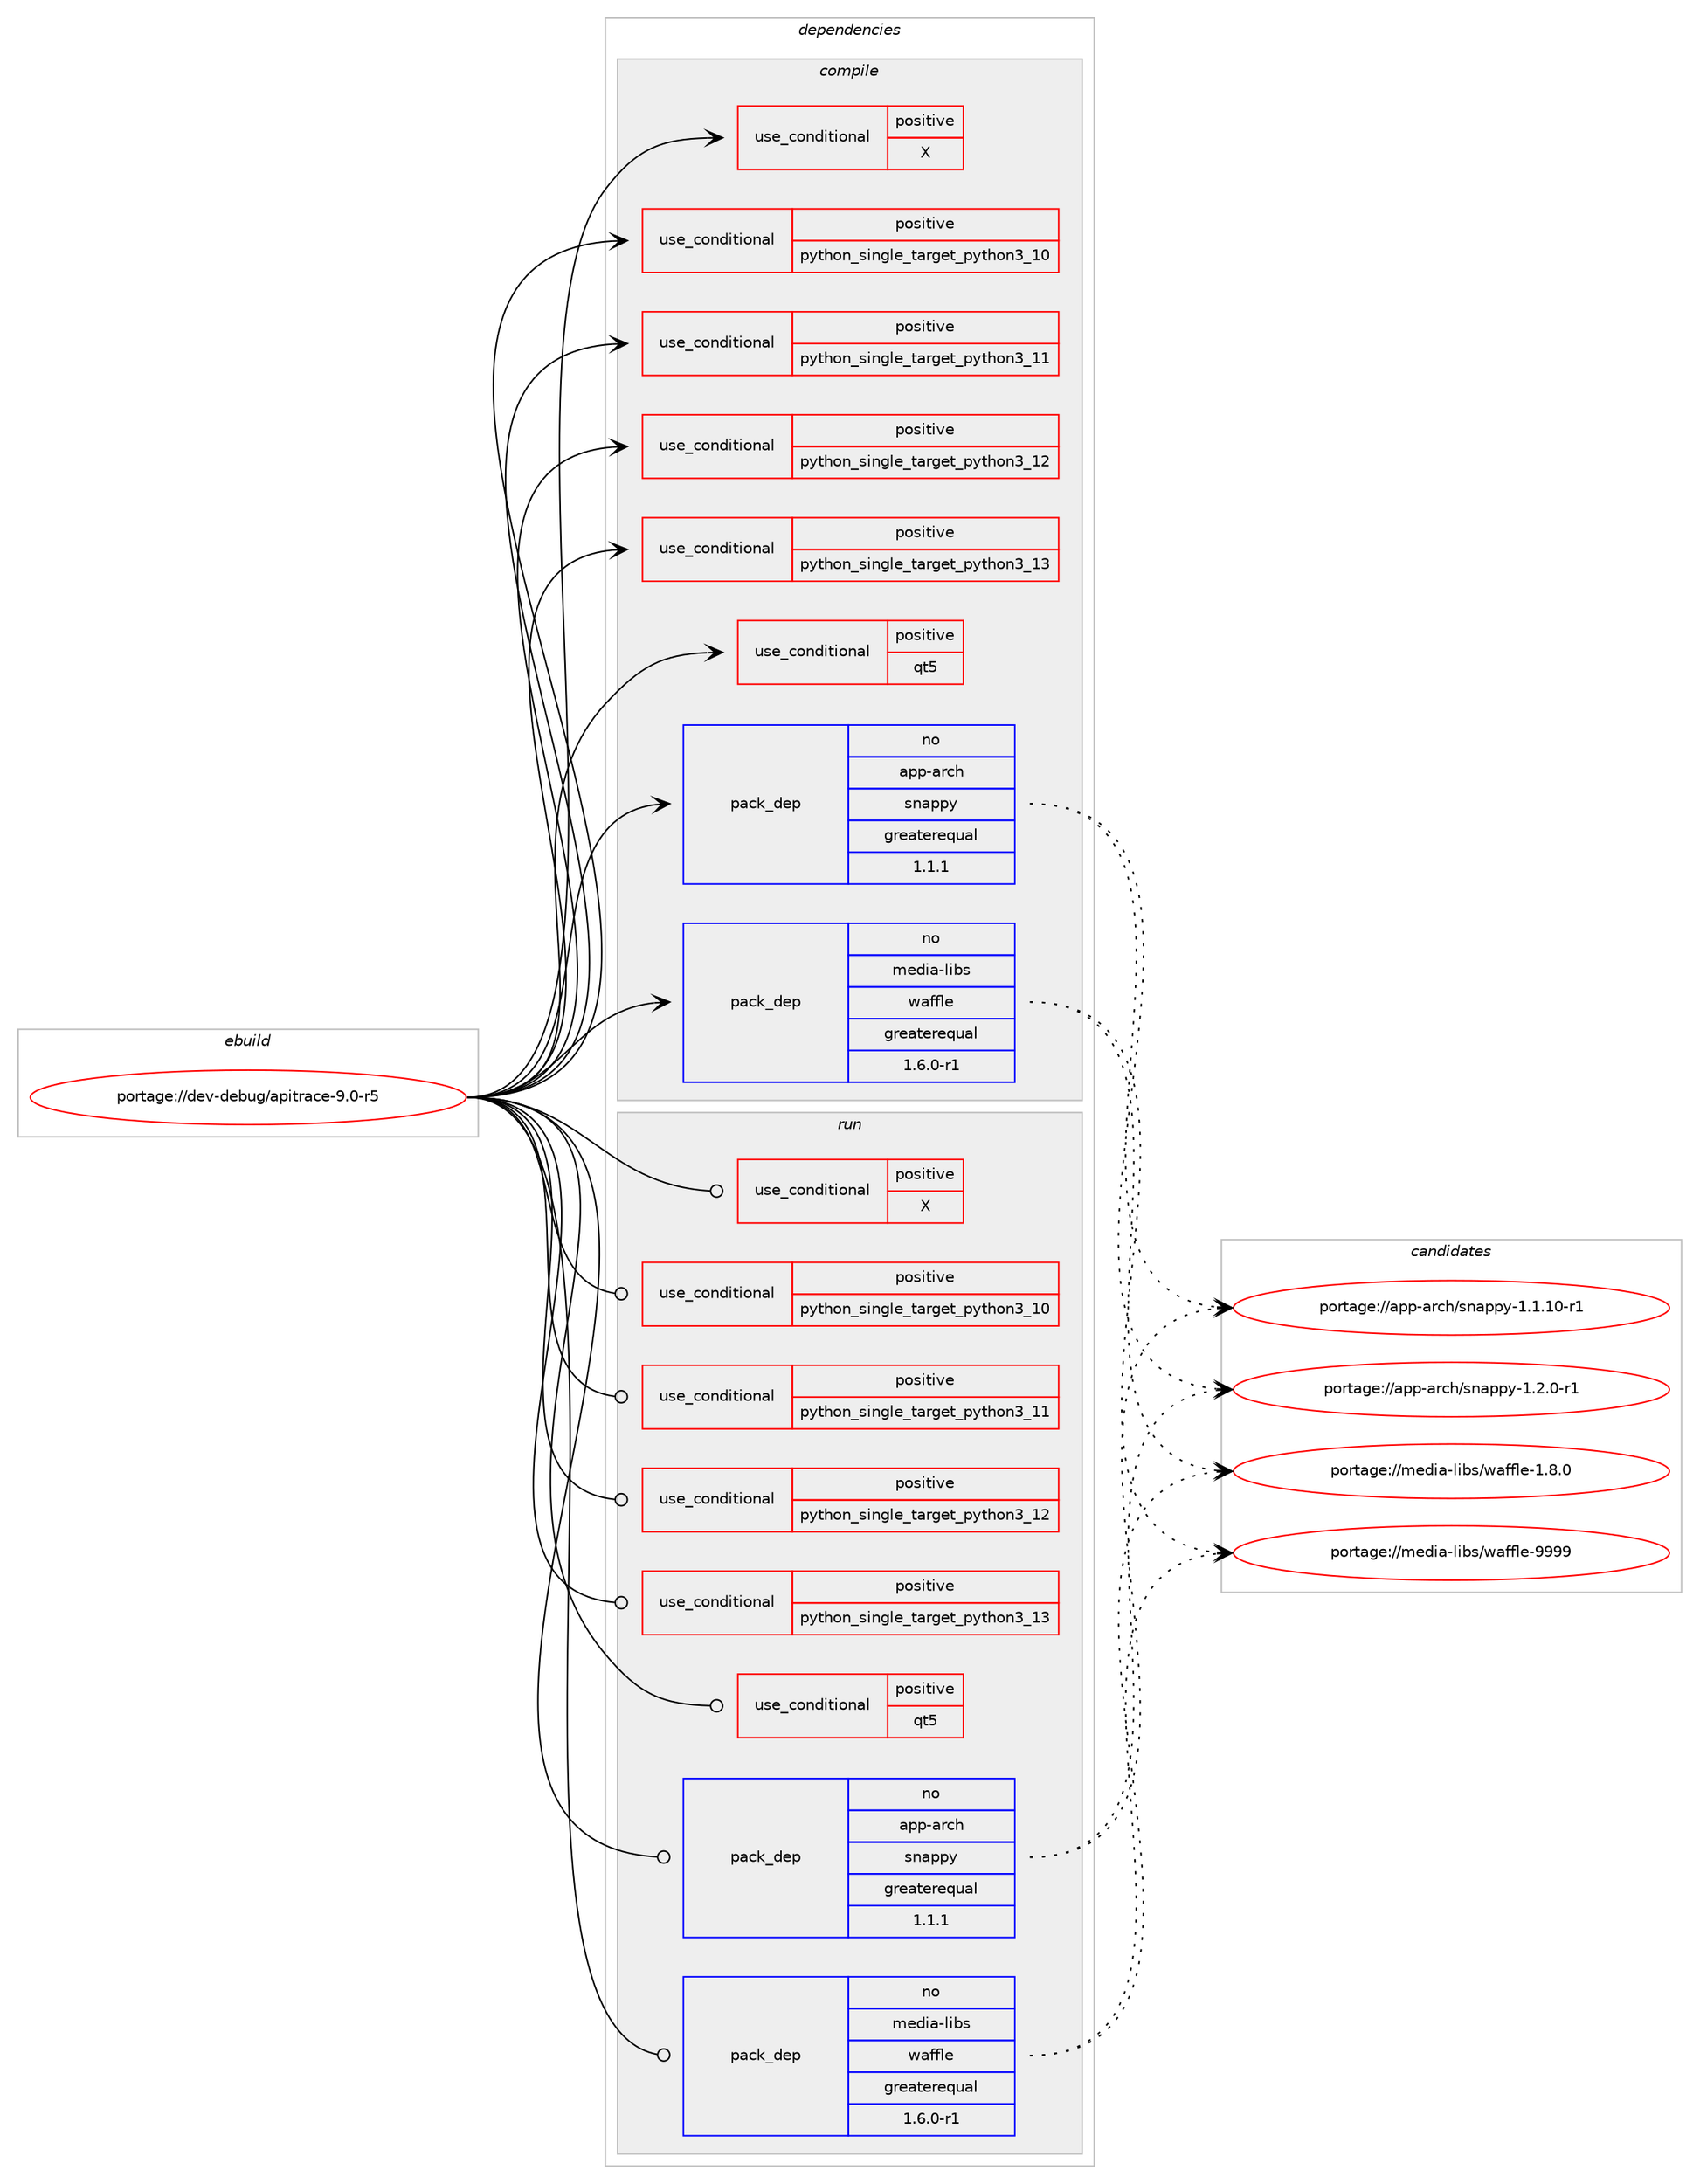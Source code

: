 digraph prolog {

# *************
# Graph options
# *************

newrank=true;
concentrate=true;
compound=true;
graph [rankdir=LR,fontname=Helvetica,fontsize=10,ranksep=1.5];#, ranksep=2.5, nodesep=0.2];
edge  [arrowhead=vee];
node  [fontname=Helvetica,fontsize=10];

# **********
# The ebuild
# **********

subgraph cluster_leftcol {
color=gray;
rank=same;
label=<<i>ebuild</i>>;
id [label="portage://dev-debug/apitrace-9.0-r5", color=red, width=4, href="../dev-debug/apitrace-9.0-r5.svg"];
}

# ****************
# The dependencies
# ****************

subgraph cluster_midcol {
color=gray;
label=<<i>dependencies</i>>;
subgraph cluster_compile {
fillcolor="#eeeeee";
style=filled;
label=<<i>compile</i>>;
subgraph cond18379 {
dependency32367 [label=<<TABLE BORDER="0" CELLBORDER="1" CELLSPACING="0" CELLPADDING="4"><TR><TD ROWSPAN="3" CELLPADDING="10">use_conditional</TD></TR><TR><TD>positive</TD></TR><TR><TD>X</TD></TR></TABLE>>, shape=none, color=red];
# *** BEGIN UNKNOWN DEPENDENCY TYPE (TODO) ***
# dependency32367 -> package_dependency(portage://dev-debug/apitrace-9.0-r5,install,no,x11-libs,libX11,none,[,,],[],[])
# *** END UNKNOWN DEPENDENCY TYPE (TODO) ***

}
id:e -> dependency32367:w [weight=20,style="solid",arrowhead="vee"];
subgraph cond18380 {
dependency32368 [label=<<TABLE BORDER="0" CELLBORDER="1" CELLSPACING="0" CELLPADDING="4"><TR><TD ROWSPAN="3" CELLPADDING="10">use_conditional</TD></TR><TR><TD>positive</TD></TR><TR><TD>python_single_target_python3_10</TD></TR></TABLE>>, shape=none, color=red];
# *** BEGIN UNKNOWN DEPENDENCY TYPE (TODO) ***
# dependency32368 -> package_dependency(portage://dev-debug/apitrace-9.0-r5,install,no,dev-lang,python,none,[,,],[slot(3.10)],[])
# *** END UNKNOWN DEPENDENCY TYPE (TODO) ***

}
id:e -> dependency32368:w [weight=20,style="solid",arrowhead="vee"];
subgraph cond18381 {
dependency32369 [label=<<TABLE BORDER="0" CELLBORDER="1" CELLSPACING="0" CELLPADDING="4"><TR><TD ROWSPAN="3" CELLPADDING="10">use_conditional</TD></TR><TR><TD>positive</TD></TR><TR><TD>python_single_target_python3_11</TD></TR></TABLE>>, shape=none, color=red];
# *** BEGIN UNKNOWN DEPENDENCY TYPE (TODO) ***
# dependency32369 -> package_dependency(portage://dev-debug/apitrace-9.0-r5,install,no,dev-lang,python,none,[,,],[slot(3.11)],[])
# *** END UNKNOWN DEPENDENCY TYPE (TODO) ***

}
id:e -> dependency32369:w [weight=20,style="solid",arrowhead="vee"];
subgraph cond18382 {
dependency32370 [label=<<TABLE BORDER="0" CELLBORDER="1" CELLSPACING="0" CELLPADDING="4"><TR><TD ROWSPAN="3" CELLPADDING="10">use_conditional</TD></TR><TR><TD>positive</TD></TR><TR><TD>python_single_target_python3_12</TD></TR></TABLE>>, shape=none, color=red];
# *** BEGIN UNKNOWN DEPENDENCY TYPE (TODO) ***
# dependency32370 -> package_dependency(portage://dev-debug/apitrace-9.0-r5,install,no,dev-lang,python,none,[,,],[slot(3.12)],[])
# *** END UNKNOWN DEPENDENCY TYPE (TODO) ***

}
id:e -> dependency32370:w [weight=20,style="solid",arrowhead="vee"];
subgraph cond18383 {
dependency32371 [label=<<TABLE BORDER="0" CELLBORDER="1" CELLSPACING="0" CELLPADDING="4"><TR><TD ROWSPAN="3" CELLPADDING="10">use_conditional</TD></TR><TR><TD>positive</TD></TR><TR><TD>python_single_target_python3_13</TD></TR></TABLE>>, shape=none, color=red];
# *** BEGIN UNKNOWN DEPENDENCY TYPE (TODO) ***
# dependency32371 -> package_dependency(portage://dev-debug/apitrace-9.0-r5,install,no,dev-lang,python,none,[,,],[slot(3.13)],[])
# *** END UNKNOWN DEPENDENCY TYPE (TODO) ***

}
id:e -> dependency32371:w [weight=20,style="solid",arrowhead="vee"];
subgraph cond18384 {
dependency32372 [label=<<TABLE BORDER="0" CELLBORDER="1" CELLSPACING="0" CELLPADDING="4"><TR><TD ROWSPAN="3" CELLPADDING="10">use_conditional</TD></TR><TR><TD>positive</TD></TR><TR><TD>qt5</TD></TR></TABLE>>, shape=none, color=red];
# *** BEGIN UNKNOWN DEPENDENCY TYPE (TODO) ***
# dependency32372 -> package_dependency(portage://dev-debug/apitrace-9.0-r5,install,no,dev-qt,qtcore,none,[,,],[slot(5)],[])
# *** END UNKNOWN DEPENDENCY TYPE (TODO) ***

# *** BEGIN UNKNOWN DEPENDENCY TYPE (TODO) ***
# dependency32372 -> package_dependency(portage://dev-debug/apitrace-9.0-r5,install,no,dev-qt,qtgui,none,[,,],[slot(5)],[use(disable(gles2-only),none)])
# *** END UNKNOWN DEPENDENCY TYPE (TODO) ***

# *** BEGIN UNKNOWN DEPENDENCY TYPE (TODO) ***
# dependency32372 -> package_dependency(portage://dev-debug/apitrace-9.0-r5,install,no,dev-qt,qtnetwork,none,[,,],[slot(5)],[])
# *** END UNKNOWN DEPENDENCY TYPE (TODO) ***

# *** BEGIN UNKNOWN DEPENDENCY TYPE (TODO) ***
# dependency32372 -> package_dependency(portage://dev-debug/apitrace-9.0-r5,install,no,dev-qt,qtwidgets,none,[,,],[slot(5)],[use(disable(gles2-only),none)])
# *** END UNKNOWN DEPENDENCY TYPE (TODO) ***

}
id:e -> dependency32372:w [weight=20,style="solid",arrowhead="vee"];
# *** BEGIN UNKNOWN DEPENDENCY TYPE (TODO) ***
# id -> package_dependency(portage://dev-debug/apitrace-9.0-r5,install,no,app-arch,brotli,none,[,,],any_same_slot,[use(optenable(abi_x86_32),negative),use(optenable(abi_x86_64),negative),use(optenable(abi_x86_x32),negative),use(optenable(abi_mips_n32),negative),use(optenable(abi_mips_n64),negative),use(optenable(abi_mips_o32),negative),use(optenable(abi_s390_32),negative),use(optenable(abi_s390_64),negative)])
# *** END UNKNOWN DEPENDENCY TYPE (TODO) ***

subgraph pack13069 {
dependency32373 [label=<<TABLE BORDER="0" CELLBORDER="1" CELLSPACING="0" CELLPADDING="4" WIDTH="220"><TR><TD ROWSPAN="6" CELLPADDING="30">pack_dep</TD></TR><TR><TD WIDTH="110">no</TD></TR><TR><TD>app-arch</TD></TR><TR><TD>snappy</TD></TR><TR><TD>greaterequal</TD></TR><TR><TD>1.1.1</TD></TR></TABLE>>, shape=none, color=blue];
}
id:e -> dependency32373:w [weight=20,style="solid",arrowhead="vee"];
# *** BEGIN UNKNOWN DEPENDENCY TYPE (TODO) ***
# id -> package_dependency(portage://dev-debug/apitrace-9.0-r5,install,no,media-libs,libglvnd,none,[,,],[],[use(optenable(X),none),use(optenable(abi_x86_32),negative),use(optenable(abi_x86_64),negative),use(optenable(abi_x86_x32),negative),use(optenable(abi_mips_n32),negative),use(optenable(abi_mips_n64),negative),use(optenable(abi_mips_o32),negative),use(optenable(abi_s390_32),negative),use(optenable(abi_s390_64),negative)])
# *** END UNKNOWN DEPENDENCY TYPE (TODO) ***

# *** BEGIN UNKNOWN DEPENDENCY TYPE (TODO) ***
# id -> package_dependency(portage://dev-debug/apitrace-9.0-r5,install,no,media-libs,libpng,none,[,,],[slot(0),equal],[])
# *** END UNKNOWN DEPENDENCY TYPE (TODO) ***

subgraph pack13070 {
dependency32374 [label=<<TABLE BORDER="0" CELLBORDER="1" CELLSPACING="0" CELLPADDING="4" WIDTH="220"><TR><TD ROWSPAN="6" CELLPADDING="30">pack_dep</TD></TR><TR><TD WIDTH="110">no</TD></TR><TR><TD>media-libs</TD></TR><TR><TD>waffle</TD></TR><TR><TD>greaterequal</TD></TR><TR><TD>1.6.0-r1</TD></TR></TABLE>>, shape=none, color=blue];
}
id:e -> dependency32374:w [weight=20,style="solid",arrowhead="vee"];
# *** BEGIN UNKNOWN DEPENDENCY TYPE (TODO) ***
# id -> package_dependency(portage://dev-debug/apitrace-9.0-r5,install,no,sys-libs,zlib,none,[,,],[],[use(optenable(abi_x86_32),negative),use(optenable(abi_x86_64),negative),use(optenable(abi_x86_x32),negative),use(optenable(abi_mips_n32),negative),use(optenable(abi_mips_n64),negative),use(optenable(abi_mips_o32),negative),use(optenable(abi_s390_32),negative),use(optenable(abi_s390_64),negative)])
# *** END UNKNOWN DEPENDENCY TYPE (TODO) ***

# *** BEGIN UNKNOWN DEPENDENCY TYPE (TODO) ***
# id -> package_dependency(portage://dev-debug/apitrace-9.0-r5,install,no,sys-process,procps,none,[,,],any_same_slot,[use(optenable(abi_x86_32),negative),use(optenable(abi_x86_64),negative),use(optenable(abi_x86_x32),negative),use(optenable(abi_mips_n32),negative),use(optenable(abi_mips_n64),negative),use(optenable(abi_mips_o32),negative),use(optenable(abi_s390_32),negative),use(optenable(abi_s390_64),negative)])
# *** END UNKNOWN DEPENDENCY TYPE (TODO) ***

}
subgraph cluster_compileandrun {
fillcolor="#eeeeee";
style=filled;
label=<<i>compile and run</i>>;
}
subgraph cluster_run {
fillcolor="#eeeeee";
style=filled;
label=<<i>run</i>>;
subgraph cond18385 {
dependency32375 [label=<<TABLE BORDER="0" CELLBORDER="1" CELLSPACING="0" CELLPADDING="4"><TR><TD ROWSPAN="3" CELLPADDING="10">use_conditional</TD></TR><TR><TD>positive</TD></TR><TR><TD>X</TD></TR></TABLE>>, shape=none, color=red];
# *** BEGIN UNKNOWN DEPENDENCY TYPE (TODO) ***
# dependency32375 -> package_dependency(portage://dev-debug/apitrace-9.0-r5,run,no,x11-libs,libX11,none,[,,],[],[])
# *** END UNKNOWN DEPENDENCY TYPE (TODO) ***

}
id:e -> dependency32375:w [weight=20,style="solid",arrowhead="odot"];
subgraph cond18386 {
dependency32376 [label=<<TABLE BORDER="0" CELLBORDER="1" CELLSPACING="0" CELLPADDING="4"><TR><TD ROWSPAN="3" CELLPADDING="10">use_conditional</TD></TR><TR><TD>positive</TD></TR><TR><TD>python_single_target_python3_10</TD></TR></TABLE>>, shape=none, color=red];
# *** BEGIN UNKNOWN DEPENDENCY TYPE (TODO) ***
# dependency32376 -> package_dependency(portage://dev-debug/apitrace-9.0-r5,run,no,dev-lang,python,none,[,,],[slot(3.10)],[])
# *** END UNKNOWN DEPENDENCY TYPE (TODO) ***

}
id:e -> dependency32376:w [weight=20,style="solid",arrowhead="odot"];
subgraph cond18387 {
dependency32377 [label=<<TABLE BORDER="0" CELLBORDER="1" CELLSPACING="0" CELLPADDING="4"><TR><TD ROWSPAN="3" CELLPADDING="10">use_conditional</TD></TR><TR><TD>positive</TD></TR><TR><TD>python_single_target_python3_11</TD></TR></TABLE>>, shape=none, color=red];
# *** BEGIN UNKNOWN DEPENDENCY TYPE (TODO) ***
# dependency32377 -> package_dependency(portage://dev-debug/apitrace-9.0-r5,run,no,dev-lang,python,none,[,,],[slot(3.11)],[])
# *** END UNKNOWN DEPENDENCY TYPE (TODO) ***

}
id:e -> dependency32377:w [weight=20,style="solid",arrowhead="odot"];
subgraph cond18388 {
dependency32378 [label=<<TABLE BORDER="0" CELLBORDER="1" CELLSPACING="0" CELLPADDING="4"><TR><TD ROWSPAN="3" CELLPADDING="10">use_conditional</TD></TR><TR><TD>positive</TD></TR><TR><TD>python_single_target_python3_12</TD></TR></TABLE>>, shape=none, color=red];
# *** BEGIN UNKNOWN DEPENDENCY TYPE (TODO) ***
# dependency32378 -> package_dependency(portage://dev-debug/apitrace-9.0-r5,run,no,dev-lang,python,none,[,,],[slot(3.12)],[])
# *** END UNKNOWN DEPENDENCY TYPE (TODO) ***

}
id:e -> dependency32378:w [weight=20,style="solid",arrowhead="odot"];
subgraph cond18389 {
dependency32379 [label=<<TABLE BORDER="0" CELLBORDER="1" CELLSPACING="0" CELLPADDING="4"><TR><TD ROWSPAN="3" CELLPADDING="10">use_conditional</TD></TR><TR><TD>positive</TD></TR><TR><TD>python_single_target_python3_13</TD></TR></TABLE>>, shape=none, color=red];
# *** BEGIN UNKNOWN DEPENDENCY TYPE (TODO) ***
# dependency32379 -> package_dependency(portage://dev-debug/apitrace-9.0-r5,run,no,dev-lang,python,none,[,,],[slot(3.13)],[])
# *** END UNKNOWN DEPENDENCY TYPE (TODO) ***

}
id:e -> dependency32379:w [weight=20,style="solid",arrowhead="odot"];
subgraph cond18390 {
dependency32380 [label=<<TABLE BORDER="0" CELLBORDER="1" CELLSPACING="0" CELLPADDING="4"><TR><TD ROWSPAN="3" CELLPADDING="10">use_conditional</TD></TR><TR><TD>positive</TD></TR><TR><TD>qt5</TD></TR></TABLE>>, shape=none, color=red];
# *** BEGIN UNKNOWN DEPENDENCY TYPE (TODO) ***
# dependency32380 -> package_dependency(portage://dev-debug/apitrace-9.0-r5,run,no,dev-qt,qtcore,none,[,,],[slot(5)],[])
# *** END UNKNOWN DEPENDENCY TYPE (TODO) ***

# *** BEGIN UNKNOWN DEPENDENCY TYPE (TODO) ***
# dependency32380 -> package_dependency(portage://dev-debug/apitrace-9.0-r5,run,no,dev-qt,qtgui,none,[,,],[slot(5)],[use(disable(gles2-only),none)])
# *** END UNKNOWN DEPENDENCY TYPE (TODO) ***

# *** BEGIN UNKNOWN DEPENDENCY TYPE (TODO) ***
# dependency32380 -> package_dependency(portage://dev-debug/apitrace-9.0-r5,run,no,dev-qt,qtnetwork,none,[,,],[slot(5)],[])
# *** END UNKNOWN DEPENDENCY TYPE (TODO) ***

# *** BEGIN UNKNOWN DEPENDENCY TYPE (TODO) ***
# dependency32380 -> package_dependency(portage://dev-debug/apitrace-9.0-r5,run,no,dev-qt,qtwidgets,none,[,,],[slot(5)],[use(disable(gles2-only),none)])
# *** END UNKNOWN DEPENDENCY TYPE (TODO) ***

}
id:e -> dependency32380:w [weight=20,style="solid",arrowhead="odot"];
# *** BEGIN UNKNOWN DEPENDENCY TYPE (TODO) ***
# id -> package_dependency(portage://dev-debug/apitrace-9.0-r5,run,no,app-arch,brotli,none,[,,],any_same_slot,[use(optenable(abi_x86_32),negative),use(optenable(abi_x86_64),negative),use(optenable(abi_x86_x32),negative),use(optenable(abi_mips_n32),negative),use(optenable(abi_mips_n64),negative),use(optenable(abi_mips_o32),negative),use(optenable(abi_s390_32),negative),use(optenable(abi_s390_64),negative)])
# *** END UNKNOWN DEPENDENCY TYPE (TODO) ***

subgraph pack13071 {
dependency32381 [label=<<TABLE BORDER="0" CELLBORDER="1" CELLSPACING="0" CELLPADDING="4" WIDTH="220"><TR><TD ROWSPAN="6" CELLPADDING="30">pack_dep</TD></TR><TR><TD WIDTH="110">no</TD></TR><TR><TD>app-arch</TD></TR><TR><TD>snappy</TD></TR><TR><TD>greaterequal</TD></TR><TR><TD>1.1.1</TD></TR></TABLE>>, shape=none, color=blue];
}
id:e -> dependency32381:w [weight=20,style="solid",arrowhead="odot"];
# *** BEGIN UNKNOWN DEPENDENCY TYPE (TODO) ***
# id -> package_dependency(portage://dev-debug/apitrace-9.0-r5,run,no,media-libs,libglvnd,none,[,,],[],[use(optenable(X),none),use(optenable(abi_x86_32),negative),use(optenable(abi_x86_64),negative),use(optenable(abi_x86_x32),negative),use(optenable(abi_mips_n32),negative),use(optenable(abi_mips_n64),negative),use(optenable(abi_mips_o32),negative),use(optenable(abi_s390_32),negative),use(optenable(abi_s390_64),negative)])
# *** END UNKNOWN DEPENDENCY TYPE (TODO) ***

# *** BEGIN UNKNOWN DEPENDENCY TYPE (TODO) ***
# id -> package_dependency(portage://dev-debug/apitrace-9.0-r5,run,no,media-libs,libpng,none,[,,],[slot(0),equal],[])
# *** END UNKNOWN DEPENDENCY TYPE (TODO) ***

subgraph pack13072 {
dependency32382 [label=<<TABLE BORDER="0" CELLBORDER="1" CELLSPACING="0" CELLPADDING="4" WIDTH="220"><TR><TD ROWSPAN="6" CELLPADDING="30">pack_dep</TD></TR><TR><TD WIDTH="110">no</TD></TR><TR><TD>media-libs</TD></TR><TR><TD>waffle</TD></TR><TR><TD>greaterequal</TD></TR><TR><TD>1.6.0-r1</TD></TR></TABLE>>, shape=none, color=blue];
}
id:e -> dependency32382:w [weight=20,style="solid",arrowhead="odot"];
# *** BEGIN UNKNOWN DEPENDENCY TYPE (TODO) ***
# id -> package_dependency(portage://dev-debug/apitrace-9.0-r5,run,no,sys-libs,zlib,none,[,,],[],[use(optenable(abi_x86_32),negative),use(optenable(abi_x86_64),negative),use(optenable(abi_x86_x32),negative),use(optenable(abi_mips_n32),negative),use(optenable(abi_mips_n64),negative),use(optenable(abi_mips_o32),negative),use(optenable(abi_s390_32),negative),use(optenable(abi_s390_64),negative)])
# *** END UNKNOWN DEPENDENCY TYPE (TODO) ***

# *** BEGIN UNKNOWN DEPENDENCY TYPE (TODO) ***
# id -> package_dependency(portage://dev-debug/apitrace-9.0-r5,run,no,sys-process,procps,none,[,,],any_same_slot,[use(optenable(abi_x86_32),negative),use(optenable(abi_x86_64),negative),use(optenable(abi_x86_x32),negative),use(optenable(abi_mips_n32),negative),use(optenable(abi_mips_n64),negative),use(optenable(abi_mips_o32),negative),use(optenable(abi_s390_32),negative),use(optenable(abi_s390_64),negative)])
# *** END UNKNOWN DEPENDENCY TYPE (TODO) ***

}
}

# **************
# The candidates
# **************

subgraph cluster_choices {
rank=same;
color=gray;
label=<<i>candidates</i>>;

subgraph choice13069 {
color=black;
nodesep=1;
choice971121124597114991044711511097112112121454946494649484511449 [label="portage://app-arch/snappy-1.1.10-r1", color=red, width=4,href="../app-arch/snappy-1.1.10-r1.svg"];
choice9711211245971149910447115110971121121214549465046484511449 [label="portage://app-arch/snappy-1.2.0-r1", color=red, width=4,href="../app-arch/snappy-1.2.0-r1.svg"];
dependency32373:e -> choice971121124597114991044711511097112112121454946494649484511449:w [style=dotted,weight="100"];
dependency32373:e -> choice9711211245971149910447115110971121121214549465046484511449:w [style=dotted,weight="100"];
}
subgraph choice13070 {
color=black;
nodesep=1;
choice1091011001059745108105981154711997102102108101454946564648 [label="portage://media-libs/waffle-1.8.0", color=red, width=4,href="../media-libs/waffle-1.8.0.svg"];
choice10910110010597451081059811547119971021021081014557575757 [label="portage://media-libs/waffle-9999", color=red, width=4,href="../media-libs/waffle-9999.svg"];
dependency32374:e -> choice1091011001059745108105981154711997102102108101454946564648:w [style=dotted,weight="100"];
dependency32374:e -> choice10910110010597451081059811547119971021021081014557575757:w [style=dotted,weight="100"];
}
subgraph choice13071 {
color=black;
nodesep=1;
choice971121124597114991044711511097112112121454946494649484511449 [label="portage://app-arch/snappy-1.1.10-r1", color=red, width=4,href="../app-arch/snappy-1.1.10-r1.svg"];
choice9711211245971149910447115110971121121214549465046484511449 [label="portage://app-arch/snappy-1.2.0-r1", color=red, width=4,href="../app-arch/snappy-1.2.0-r1.svg"];
dependency32381:e -> choice971121124597114991044711511097112112121454946494649484511449:w [style=dotted,weight="100"];
dependency32381:e -> choice9711211245971149910447115110971121121214549465046484511449:w [style=dotted,weight="100"];
}
subgraph choice13072 {
color=black;
nodesep=1;
choice1091011001059745108105981154711997102102108101454946564648 [label="portage://media-libs/waffle-1.8.0", color=red, width=4,href="../media-libs/waffle-1.8.0.svg"];
choice10910110010597451081059811547119971021021081014557575757 [label="portage://media-libs/waffle-9999", color=red, width=4,href="../media-libs/waffle-9999.svg"];
dependency32382:e -> choice1091011001059745108105981154711997102102108101454946564648:w [style=dotted,weight="100"];
dependency32382:e -> choice10910110010597451081059811547119971021021081014557575757:w [style=dotted,weight="100"];
}
}

}
